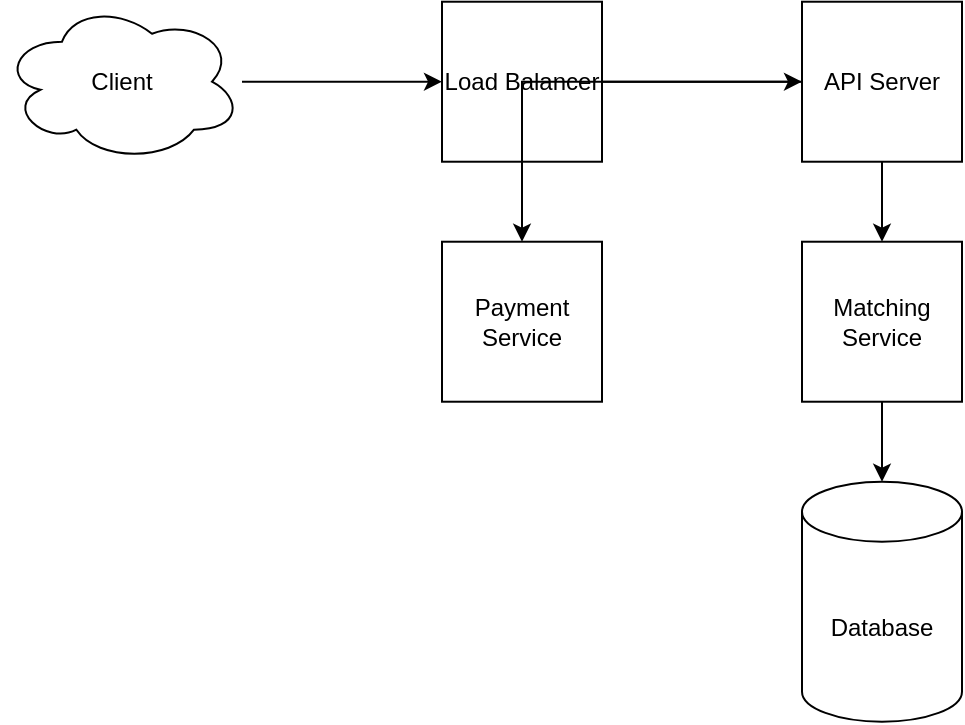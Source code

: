 <mxfile version="27.0.9" pages="1">
  <diagram id="AsHtNMLsNTLCxXA9mggR" name="Uber">
    <mxGraphModel dx="2305" dy="1134" grid="1" gridSize="10" guides="1" tooltips="1" connect="1" arrows="1" fold="1" page="1" pageScale="1" pageWidth="850" pageHeight="1100" math="0" shadow="0">
      <root>
        <mxCell id="0" />
        <mxCell id="1" parent="0" />
        <mxCell id="TuEia0F1BFCH1UdOG985-1" value="Client" style="ellipse;shape=cloud;whiteSpace=wrap;html=1;" vertex="1" parent="1">
          <mxGeometry x="120" y="289.86" width="120" height="80" as="geometry" />
        </mxCell>
        <mxCell id="TuEia0F1BFCH1UdOG985-2" value="Load Balancer" style="whiteSpace=wrap;html=1;aspect=fixed;" vertex="1" parent="1">
          <mxGeometry x="340" y="289.86" width="80" height="80" as="geometry" />
        </mxCell>
        <mxCell id="TuEia0F1BFCH1UdOG985-3" value="API Server" style="whiteSpace=wrap;html=1;aspect=fixed;" vertex="1" parent="1">
          <mxGeometry x="520" y="289.86" width="80" height="80" as="geometry" />
        </mxCell>
        <mxCell id="TuEia0F1BFCH1UdOG985-4" value="Matching Service" style="whiteSpace=wrap;html=1;aspect=fixed;" vertex="1" parent="1">
          <mxGeometry x="520" y="409.86" width="80" height="80" as="geometry" />
        </mxCell>
        <mxCell id="TuEia0F1BFCH1UdOG985-5" value="Payment Service" style="whiteSpace=wrap;html=1;aspect=fixed;" vertex="1" parent="1">
          <mxGeometry x="340" y="409.86" width="80" height="80" as="geometry" />
        </mxCell>
        <mxCell id="TuEia0F1BFCH1UdOG985-6" value="Database" style="shape=cylinder3;whiteSpace=wrap;html=1;boundedLbl=1;backgroundOutline=1;size=15;" vertex="1" parent="1">
          <mxGeometry x="520" y="529.86" width="80" height="120" as="geometry" />
        </mxCell>
        <mxCell id="TuEia0F1BFCH1UdOG985-7" style="edgeStyle=orthogonalEdgeStyle;rounded=0;orthogonalLoop=1;jettySize=auto;html=1;" edge="1" parent="1" source="TuEia0F1BFCH1UdOG985-1" target="TuEia0F1BFCH1UdOG985-2">
          <mxGeometry relative="1" as="geometry" />
        </mxCell>
        <mxCell id="TuEia0F1BFCH1UdOG985-8" style="edgeStyle=orthogonalEdgeStyle;rounded=0;orthogonalLoop=1;jettySize=auto;html=1;" edge="1" parent="1" source="TuEia0F1BFCH1UdOG985-2" target="TuEia0F1BFCH1UdOG985-3">
          <mxGeometry relative="1" as="geometry" />
        </mxCell>
        <mxCell id="TuEia0F1BFCH1UdOG985-9" style="edgeStyle=orthogonalEdgeStyle;rounded=0;orthogonalLoop=1;jettySize=auto;html=1;" edge="1" parent="1" source="TuEia0F1BFCH1UdOG985-3" target="TuEia0F1BFCH1UdOG985-4">
          <mxGeometry relative="1" as="geometry" />
        </mxCell>
        <mxCell id="TuEia0F1BFCH1UdOG985-10" style="edgeStyle=orthogonalEdgeStyle;rounded=0;orthogonalLoop=1;jettySize=auto;html=1;" edge="1" parent="1" source="TuEia0F1BFCH1UdOG985-3" target="TuEia0F1BFCH1UdOG985-5">
          <mxGeometry relative="1" as="geometry" />
        </mxCell>
        <mxCell id="TuEia0F1BFCH1UdOG985-11" style="edgeStyle=orthogonalEdgeStyle;rounded=0;orthogonalLoop=1;jettySize=auto;html=1;" edge="1" parent="1" source="TuEia0F1BFCH1UdOG985-4" target="TuEia0F1BFCH1UdOG985-6">
          <mxGeometry relative="1" as="geometry" />
        </mxCell>
      </root>
    </mxGraphModel>
  </diagram>
</mxfile> 